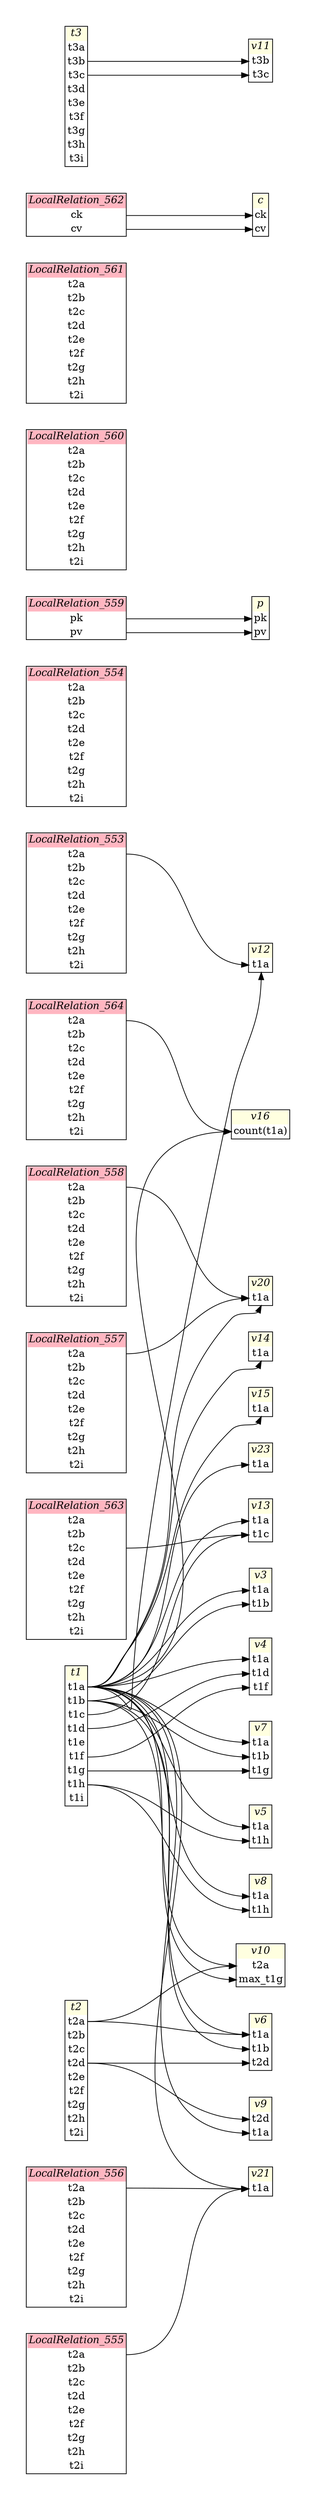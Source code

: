 // Automatically generated by SQLFlowTestSuite


digraph {
  graph [pad="0.5", nodesep="0.5", ranksep="2", fontname="Helvetica"];
  node [shape=plain]
  rankdir=LR;

  
"LocalRelation_553" [label=<
<table border="1" cellborder="0" cellspacing="0">
  <tr><td bgcolor="lightpink"><i>LocalRelation_553</i></td></tr>
  <tr><td port="0">t2a</td></tr>
<tr><td port="1">t2b</td></tr>
<tr><td port="2">t2c</td></tr>
<tr><td port="3">t2d</td></tr>
<tr><td port="4">t2e</td></tr>
<tr><td port="5">t2f</td></tr>
<tr><td port="6">t2g</td></tr>
<tr><td port="7">t2h</td></tr>
<tr><td port="8">t2i</td></tr>
</table>>];
       

"LocalRelation_554" [label=<
<table border="1" cellborder="0" cellspacing="0">
  <tr><td bgcolor="lightpink"><i>LocalRelation_554</i></td></tr>
  <tr><td port="0">t2a</td></tr>
<tr><td port="1">t2b</td></tr>
<tr><td port="2">t2c</td></tr>
<tr><td port="3">t2d</td></tr>
<tr><td port="4">t2e</td></tr>
<tr><td port="5">t2f</td></tr>
<tr><td port="6">t2g</td></tr>
<tr><td port="7">t2h</td></tr>
<tr><td port="8">t2i</td></tr>
</table>>];
       

"LocalRelation_555" [label=<
<table border="1" cellborder="0" cellspacing="0">
  <tr><td bgcolor="lightpink"><i>LocalRelation_555</i></td></tr>
  <tr><td port="0">t2a</td></tr>
<tr><td port="1">t2b</td></tr>
<tr><td port="2">t2c</td></tr>
<tr><td port="3">t2d</td></tr>
<tr><td port="4">t2e</td></tr>
<tr><td port="5">t2f</td></tr>
<tr><td port="6">t2g</td></tr>
<tr><td port="7">t2h</td></tr>
<tr><td port="8">t2i</td></tr>
</table>>];
       

"LocalRelation_556" [label=<
<table border="1" cellborder="0" cellspacing="0">
  <tr><td bgcolor="lightpink"><i>LocalRelation_556</i></td></tr>
  <tr><td port="0">t2a</td></tr>
<tr><td port="1">t2b</td></tr>
<tr><td port="2">t2c</td></tr>
<tr><td port="3">t2d</td></tr>
<tr><td port="4">t2e</td></tr>
<tr><td port="5">t2f</td></tr>
<tr><td port="6">t2g</td></tr>
<tr><td port="7">t2h</td></tr>
<tr><td port="8">t2i</td></tr>
</table>>];
       

"LocalRelation_557" [label=<
<table border="1" cellborder="0" cellspacing="0">
  <tr><td bgcolor="lightpink"><i>LocalRelation_557</i></td></tr>
  <tr><td port="0">t2a</td></tr>
<tr><td port="1">t2b</td></tr>
<tr><td port="2">t2c</td></tr>
<tr><td port="3">t2d</td></tr>
<tr><td port="4">t2e</td></tr>
<tr><td port="5">t2f</td></tr>
<tr><td port="6">t2g</td></tr>
<tr><td port="7">t2h</td></tr>
<tr><td port="8">t2i</td></tr>
</table>>];
       

"LocalRelation_558" [label=<
<table border="1" cellborder="0" cellspacing="0">
  <tr><td bgcolor="lightpink"><i>LocalRelation_558</i></td></tr>
  <tr><td port="0">t2a</td></tr>
<tr><td port="1">t2b</td></tr>
<tr><td port="2">t2c</td></tr>
<tr><td port="3">t2d</td></tr>
<tr><td port="4">t2e</td></tr>
<tr><td port="5">t2f</td></tr>
<tr><td port="6">t2g</td></tr>
<tr><td port="7">t2h</td></tr>
<tr><td port="8">t2i</td></tr>
</table>>];
       

"LocalRelation_559" [label=<
<table border="1" cellborder="0" cellspacing="0">
  <tr><td bgcolor="lightpink"><i>LocalRelation_559</i></td></tr>
  <tr><td port="0">pk</td></tr>
<tr><td port="1">pv</td></tr>
</table>>];
       

"LocalRelation_560" [label=<
<table border="1" cellborder="0" cellspacing="0">
  <tr><td bgcolor="lightpink"><i>LocalRelation_560</i></td></tr>
  <tr><td port="0">t2a</td></tr>
<tr><td port="1">t2b</td></tr>
<tr><td port="2">t2c</td></tr>
<tr><td port="3">t2d</td></tr>
<tr><td port="4">t2e</td></tr>
<tr><td port="5">t2f</td></tr>
<tr><td port="6">t2g</td></tr>
<tr><td port="7">t2h</td></tr>
<tr><td port="8">t2i</td></tr>
</table>>];
       

"LocalRelation_561" [label=<
<table border="1" cellborder="0" cellspacing="0">
  <tr><td bgcolor="lightpink"><i>LocalRelation_561</i></td></tr>
  <tr><td port="0">t2a</td></tr>
<tr><td port="1">t2b</td></tr>
<tr><td port="2">t2c</td></tr>
<tr><td port="3">t2d</td></tr>
<tr><td port="4">t2e</td></tr>
<tr><td port="5">t2f</td></tr>
<tr><td port="6">t2g</td></tr>
<tr><td port="7">t2h</td></tr>
<tr><td port="8">t2i</td></tr>
</table>>];
       

"LocalRelation_562" [label=<
<table border="1" cellborder="0" cellspacing="0">
  <tr><td bgcolor="lightpink"><i>LocalRelation_562</i></td></tr>
  <tr><td port="0">ck</td></tr>
<tr><td port="1">cv</td></tr>
</table>>];
       

"LocalRelation_563" [label=<
<table border="1" cellborder="0" cellspacing="0">
  <tr><td bgcolor="lightpink"><i>LocalRelation_563</i></td></tr>
  <tr><td port="0">t2a</td></tr>
<tr><td port="1">t2b</td></tr>
<tr><td port="2">t2c</td></tr>
<tr><td port="3">t2d</td></tr>
<tr><td port="4">t2e</td></tr>
<tr><td port="5">t2f</td></tr>
<tr><td port="6">t2g</td></tr>
<tr><td port="7">t2h</td></tr>
<tr><td port="8">t2i</td></tr>
</table>>];
       

"LocalRelation_564" [label=<
<table border="1" cellborder="0" cellspacing="0">
  <tr><td bgcolor="lightpink"><i>LocalRelation_564</i></td></tr>
  <tr><td port="0">t2a</td></tr>
<tr><td port="1">t2b</td></tr>
<tr><td port="2">t2c</td></tr>
<tr><td port="3">t2d</td></tr>
<tr><td port="4">t2e</td></tr>
<tr><td port="5">t2f</td></tr>
<tr><td port="6">t2g</td></tr>
<tr><td port="7">t2h</td></tr>
<tr><td port="8">t2i</td></tr>
</table>>];
       

"c" [label=<
<table border="1" cellborder="0" cellspacing="0">
  <tr><td bgcolor="lightyellow"><i>c</i></td></tr>
  <tr><td port="0">ck</td></tr>
<tr><td port="1">cv</td></tr>
</table>>];
           

"p" [label=<
<table border="1" cellborder="0" cellspacing="0">
  <tr><td bgcolor="lightyellow"><i>p</i></td></tr>
  <tr><td port="0">pk</td></tr>
<tr><td port="1">pv</td></tr>
</table>>];
           

"t1" [label=<
<table border="1" cellborder="0" cellspacing="0">
  <tr><td bgcolor="lightyellow"><i>t1</i></td></tr>
  <tr><td port="0">max_t1g</td></tr>
<tr><td port="1">t1a</td></tr>
</table>>];
       

"t1" [label=<
<table border="1" cellborder="0" cellspacing="0">
  <tr><td bgcolor="lightyellow"><i>t1</i></td></tr>
  <tr><td port="0">t1a</td></tr>
<tr><td port="1">t1b</td></tr>
<tr><td port="2">t1c</td></tr>
<tr><td port="3">t1d</td></tr>
<tr><td port="4">t1e</td></tr>
<tr><td port="5">t1f</td></tr>
<tr><td port="6">t1g</td></tr>
<tr><td port="7">t1h</td></tr>
<tr><td port="8">t1i</td></tr>
</table>>];
       

"t2" [label=<
<table border="1" cellborder="0" cellspacing="0">
  <tr><td bgcolor="lightyellow"><i>t2</i></td></tr>
  <tr><td port="0">t2a</td></tr>
<tr><td port="1">t2b</td></tr>
<tr><td port="2">t2c</td></tr>
<tr><td port="3">t2d</td></tr>
<tr><td port="4">t2e</td></tr>
<tr><td port="5">t2f</td></tr>
<tr><td port="6">t2g</td></tr>
<tr><td port="7">t2h</td></tr>
<tr><td port="8">t2i</td></tr>
</table>>];
       

"t3" [label=<
<table border="1" cellborder="0" cellspacing="0">
  <tr><td bgcolor="lightyellow"><i>t3</i></td></tr>
  <tr><td port="0">t3a</td></tr>
<tr><td port="1">t3b</td></tr>
<tr><td port="2">t3c</td></tr>
<tr><td port="3">t3d</td></tr>
<tr><td port="4">t3e</td></tr>
<tr><td port="5">t3f</td></tr>
<tr><td port="6">t3g</td></tr>
<tr><td port="7">t3h</td></tr>
<tr><td port="8">t3i</td></tr>
</table>>];
       

"v10" [label=<
<table border="1" cellborder="0" cellspacing="0">
  <tr><td bgcolor="lightyellow"><i>v10</i></td></tr>
  <tr><td port="0">t2a</td></tr>
<tr><td port="1">max_t1g</td></tr>
</table>>];
           

"v11" [label=<
<table border="1" cellborder="0" cellspacing="0">
  <tr><td bgcolor="lightyellow"><i>v11</i></td></tr>
  <tr><td port="0">t3b</td></tr>
<tr><td port="1">t3c</td></tr>
</table>>];
           

"v12" [label=<
<table border="1" cellborder="0" cellspacing="0">
  <tr><td bgcolor="lightyellow"><i>v12</i></td></tr>
  <tr><td port="0">t1a</td></tr>
</table>>];
           

"v13" [label=<
<table border="1" cellborder="0" cellspacing="0">
  <tr><td bgcolor="lightyellow"><i>v13</i></td></tr>
  <tr><td port="0">t1a</td></tr>
<tr><td port="1">t1c</td></tr>
</table>>];
           

"v14" [label=<
<table border="1" cellborder="0" cellspacing="0">
  <tr><td bgcolor="lightyellow"><i>v14</i></td></tr>
  <tr><td port="0">t1a</td></tr>
</table>>];
           

"v15" [label=<
<table border="1" cellborder="0" cellspacing="0">
  <tr><td bgcolor="lightyellow"><i>v15</i></td></tr>
  <tr><td port="0">t1a</td></tr>
</table>>];
           

"v16" [label=<
<table border="1" cellborder="0" cellspacing="0">
  <tr><td bgcolor="lightyellow"><i>v16</i></td></tr>
  <tr><td port="0">count(t1a)</td></tr>
</table>>];
           

"v20" [label=<
<table border="1" cellborder="0" cellspacing="0">
  <tr><td bgcolor="lightyellow"><i>v20</i></td></tr>
  <tr><td port="0">t1a</td></tr>
</table>>];
           

"v21" [label=<
<table border="1" cellborder="0" cellspacing="0">
  <tr><td bgcolor="lightyellow"><i>v21</i></td></tr>
  <tr><td port="0">t1a</td></tr>
</table>>];
           

"v23" [label=<
<table border="1" cellborder="0" cellspacing="0">
  <tr><td bgcolor="lightyellow"><i>v23</i></td></tr>
  <tr><td port="0">t1a</td></tr>
</table>>];
           

"v3" [label=<
<table border="1" cellborder="0" cellspacing="0">
  <tr><td bgcolor="lightyellow"><i>v3</i></td></tr>
  <tr><td port="0">t1a</td></tr>
<tr><td port="1">t1b</td></tr>
</table>>];
           

"v4" [label=<
<table border="1" cellborder="0" cellspacing="0">
  <tr><td bgcolor="lightyellow"><i>v4</i></td></tr>
  <tr><td port="0">t1a</td></tr>
<tr><td port="1">t1d</td></tr>
<tr><td port="2">t1f</td></tr>
</table>>];
           

"v5" [label=<
<table border="1" cellborder="0" cellspacing="0">
  <tr><td bgcolor="lightyellow"><i>v5</i></td></tr>
  <tr><td port="0">t1a</td></tr>
<tr><td port="1">t1h</td></tr>
</table>>];
           

"v6" [label=<
<table border="1" cellborder="0" cellspacing="0">
  <tr><td bgcolor="lightyellow"><i>v6</i></td></tr>
  <tr><td port="0">t1a</td></tr>
<tr><td port="1">t1b</td></tr>
<tr><td port="2">t2d</td></tr>
</table>>];
           

"v7" [label=<
<table border="1" cellborder="0" cellspacing="0">
  <tr><td bgcolor="lightyellow"><i>v7</i></td></tr>
  <tr><td port="0">t1a</td></tr>
<tr><td port="1">t1b</td></tr>
<tr><td port="2">t1g</td></tr>
</table>>];
           

"v8" [label=<
<table border="1" cellborder="0" cellspacing="0">
  <tr><td bgcolor="lightyellow"><i>v8</i></td></tr>
  <tr><td port="0">t1a</td></tr>
<tr><td port="1">t1h</td></tr>
</table>>];
           

"v9" [label=<
<table border="1" cellborder="0" cellspacing="0">
  <tr><td bgcolor="lightyellow"><i>v9</i></td></tr>
  <tr><td port="0">t2d</td></tr>
<tr><td port="1">t1a</td></tr>
</table>>];
           
  "LocalRelation_553":0 -> v12:0
"LocalRelation_555":0 -> v21:0
"LocalRelation_556":0 -> v21:0
"LocalRelation_557":0 -> v20:0
"LocalRelation_558":0 -> v20:0
"LocalRelation_559":0 -> p:0
"LocalRelation_559":1 -> p:1
"LocalRelation_562":0 -> c:0
"LocalRelation_562":1 -> c:1
"LocalRelation_563":2 -> v13:1
"LocalRelation_564":0 -> v16:0
"t1":0 -> v10:1
"t1":0 -> v12:0
"t1":0 -> v13:0
"t1":0 -> v14:0
"t1":0 -> v15:0
"t1":0 -> v16:0
"t1":0 -> v20:0
"t1":0 -> v21:0
"t1":0 -> v23:0
"t1":0 -> v3:0
"t1":0 -> v4:0
"t1":0 -> v5:0
"t1":0 -> v6:0
"t1":0 -> v7:0
"t1":0 -> v8:0
"t1":0 -> v9:1
"t1":1 -> v10:0
"t1":1 -> v3:1
"t1":1 -> v6:1
"t1":1 -> v7:1
"t1":2 -> v13:1
"t1":3 -> v4:1
"t1":5 -> v4:2
"t1":6 -> v7:2
"t1":7 -> v5:1
"t1":7 -> v8:1
"t2":0 -> v10:0
"t2":0 -> v6:0
"t2":3 -> v6:2
"t2":3 -> v9:0
"t3":1 -> v11:0
"t3":2 -> v11:1
}
       